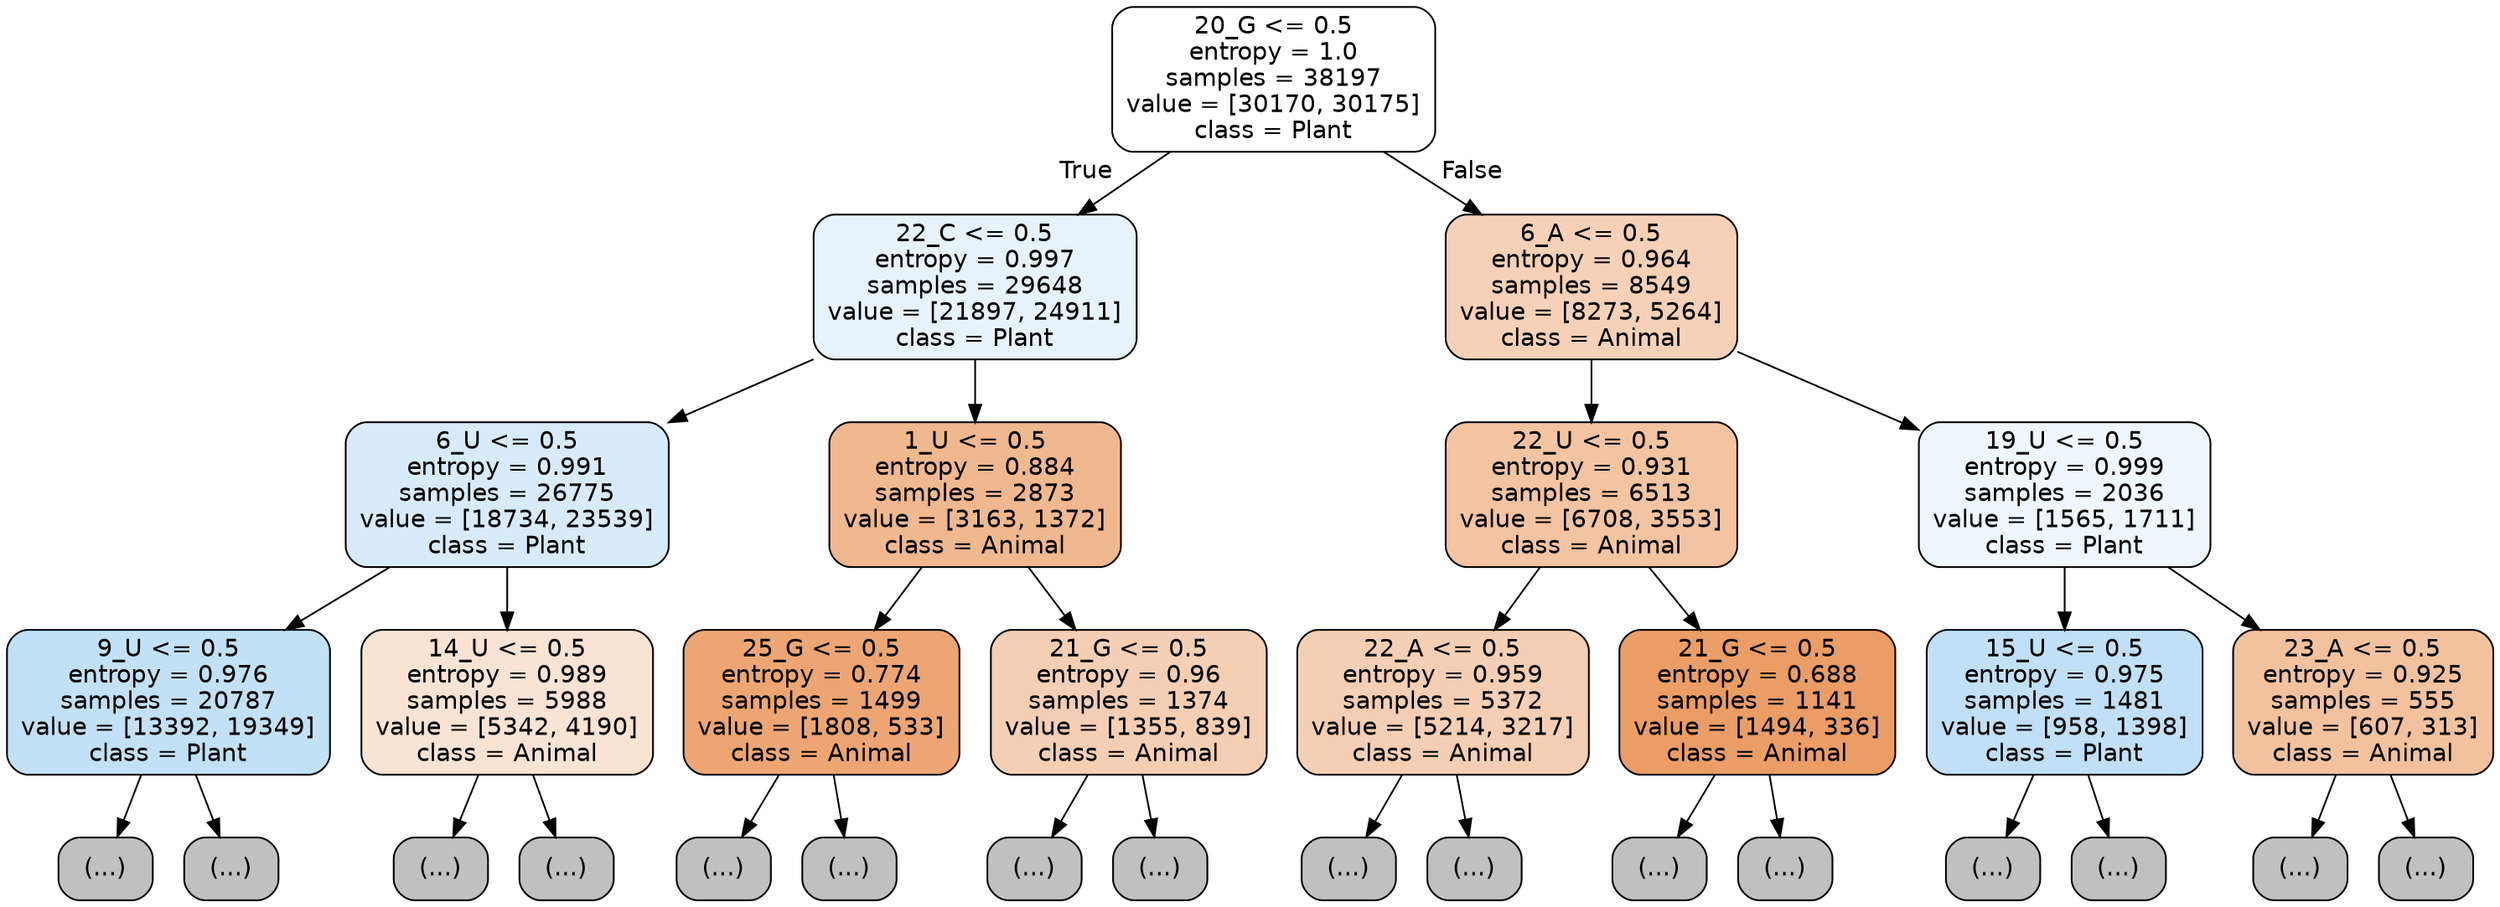 digraph Tree {
node [shape=box, style="filled, rounded", color="black", fontname="helvetica"] ;
edge [fontname="helvetica"] ;
0 [label="20_G <= 0.5\nentropy = 1.0\nsamples = 38197\nvalue = [30170, 30175]\nclass = Plant", fillcolor="#ffffff"] ;
1 [label="22_C <= 0.5\nentropy = 0.997\nsamples = 29648\nvalue = [21897, 24911]\nclass = Plant", fillcolor="#e7f3fc"] ;
0 -> 1 [labeldistance=2.5, labelangle=45, headlabel="True"] ;
2 [label="6_U <= 0.5\nentropy = 0.991\nsamples = 26775\nvalue = [18734, 23539]\nclass = Plant", fillcolor="#d7ebfa"] ;
1 -> 2 ;
3 [label="9_U <= 0.5\nentropy = 0.976\nsamples = 20787\nvalue = [13392, 19349]\nclass = Plant", fillcolor="#c2e1f7"] ;
2 -> 3 ;
4 [label="(...)", fillcolor="#C0C0C0"] ;
3 -> 4 ;
5899 [label="(...)", fillcolor="#C0C0C0"] ;
3 -> 5899 ;
8220 [label="14_U <= 0.5\nentropy = 0.989\nsamples = 5988\nvalue = [5342, 4190]\nclass = Animal", fillcolor="#f9e4d4"] ;
2 -> 8220 ;
8221 [label="(...)", fillcolor="#C0C0C0"] ;
8220 -> 8221 ;
10360 [label="(...)", fillcolor="#C0C0C0"] ;
8220 -> 10360 ;
11291 [label="1_U <= 0.5\nentropy = 0.884\nsamples = 2873\nvalue = [3163, 1372]\nclass = Animal", fillcolor="#f0b88f"] ;
1 -> 11291 ;
11292 [label="25_G <= 0.5\nentropy = 0.774\nsamples = 1499\nvalue = [1808, 533]\nclass = Animal", fillcolor="#eda673"] ;
11291 -> 11292 ;
11293 [label="(...)", fillcolor="#C0C0C0"] ;
11292 -> 11293 ;
12048 [label="(...)", fillcolor="#C0C0C0"] ;
11292 -> 12048 ;
12059 [label="21_G <= 0.5\nentropy = 0.96\nsamples = 1374\nvalue = [1355, 839]\nclass = Animal", fillcolor="#f5cfb4"] ;
11291 -> 12059 ;
12060 [label="(...)", fillcolor="#C0C0C0"] ;
12059 -> 12060 ;
12497 [label="(...)", fillcolor="#C0C0C0"] ;
12059 -> 12497 ;
12706 [label="6_A <= 0.5\nentropy = 0.964\nsamples = 8549\nvalue = [8273, 5264]\nclass = Animal", fillcolor="#f6d1b7"] ;
0 -> 12706 [labeldistance=2.5, labelangle=-45, headlabel="False"] ;
12707 [label="22_U <= 0.5\nentropy = 0.931\nsamples = 6513\nvalue = [6708, 3553]\nclass = Animal", fillcolor="#f3c4a2"] ;
12706 -> 12707 ;
12708 [label="22_A <= 0.5\nentropy = 0.959\nsamples = 5372\nvalue = [5214, 3217]\nclass = Animal", fillcolor="#f5cfb3"] ;
12707 -> 12708 ;
12709 [label="(...)", fillcolor="#C0C0C0"] ;
12708 -> 12709 ;
15120 [label="(...)", fillcolor="#C0C0C0"] ;
12708 -> 15120 ;
15537 [label="21_G <= 0.5\nentropy = 0.688\nsamples = 1141\nvalue = [1494, 336]\nclass = Animal", fillcolor="#eb9d66"] ;
12707 -> 15537 ;
15538 [label="(...)", fillcolor="#C0C0C0"] ;
15537 -> 15538 ;
15805 [label="(...)", fillcolor="#C0C0C0"] ;
15537 -> 15805 ;
15924 [label="19_U <= 0.5\nentropy = 0.999\nsamples = 2036\nvalue = [1565, 1711]\nclass = Plant", fillcolor="#eef7fd"] ;
12706 -> 15924 ;
15925 [label="15_U <= 0.5\nentropy = 0.975\nsamples = 1481\nvalue = [958, 1398]\nclass = Plant", fillcolor="#c1e0f7"] ;
15924 -> 15925 ;
15926 [label="(...)", fillcolor="#C0C0C0"] ;
15925 -> 15926 ;
16385 [label="(...)", fillcolor="#C0C0C0"] ;
15925 -> 16385 ;
16530 [label="23_A <= 0.5\nentropy = 0.925\nsamples = 555\nvalue = [607, 313]\nclass = Animal", fillcolor="#f2c29f"] ;
15924 -> 16530 ;
16531 [label="(...)", fillcolor="#C0C0C0"] ;
16530 -> 16531 ;
16846 [label="(...)", fillcolor="#C0C0C0"] ;
16530 -> 16846 ;
}